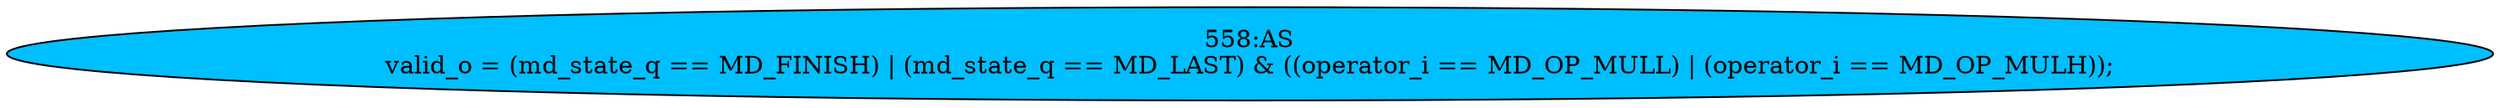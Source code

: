 strict digraph "" {
	node [label="\N"];
	"558:AS"	 [ast="<pyverilog.vparser.ast.Assign object at 0x7f65ee970a90>",
		def_var="['valid_o']",
		fillcolor=deepskyblue,
		label="558:AS
valid_o = (md_state_q == MD_FINISH) | (md_state_q == MD_LAST) & ((operator_i == MD_OP_MULL) | (operator_i == MD_OP_MULH));",
		statements="[]",
		style=filled,
		typ=Assign,
		use_var="['md_state_q', 'MD_FINISH', 'md_state_q', 'MD_LAST', 'operator_i', 'MD_OP_MULL', 'operator_i', 'MD_OP_MULH']"];
}

